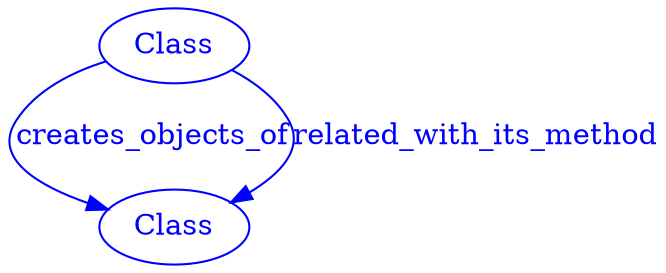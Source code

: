 digraph SubdueGraph {
  5 [label="Class",color=blue,fontcolor=blue];
  9 [label="Class",color=blue,fontcolor=blue];
  5 -> 9 [label="creates_objects_of",color=blue,fontcolor=blue];
  5 -> 9 [label="related_with_its_method",color=blue,fontcolor=blue];
}
